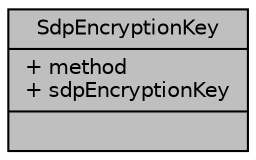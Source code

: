 digraph "SdpEncryptionKey"
{
 // LATEX_PDF_SIZE
  edge [fontname="Helvetica",fontsize="10",labelfontname="Helvetica",labelfontsize="10"];
  node [fontname="Helvetica",fontsize="10",shape=record];
  Node1 [label="{SdpEncryptionKey\n|+ method\l+ sdpEncryptionKey\l|}",height=0.2,width=0.4,color="black", fillcolor="grey75", style="filled", fontcolor="black",tooltip=" "];
}
